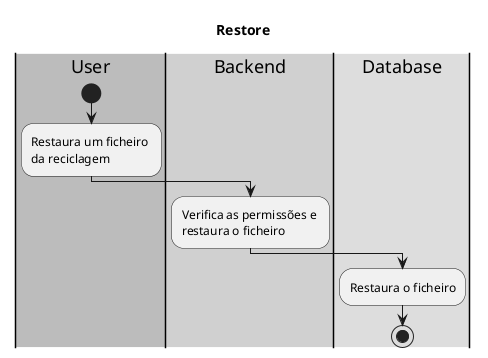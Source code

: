 @startuml

skinparam Monochrome true

title Restore

|#bcbcbc|User|
|#d0d0d0|Backend|
|#dddddd|Database|

|User|
start
    :Restaura um ficheiro \nda reciclagem;
    |Backend|
    :Verifica as permissões e \nrestaura o ficheiro;
    |Database|
    :Restaura o ficheiro;
stop


@enduml